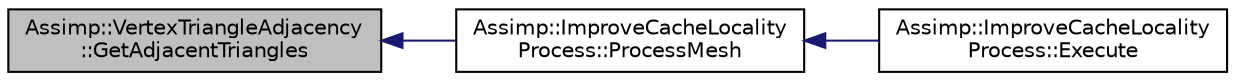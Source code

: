 digraph "Assimp::VertexTriangleAdjacency::GetAdjacentTriangles"
{
  edge [fontname="Helvetica",fontsize="10",labelfontname="Helvetica",labelfontsize="10"];
  node [fontname="Helvetica",fontsize="10",shape=record];
  rankdir="LR";
  Node1 [label="Assimp::VertexTriangleAdjacency\l::GetAdjacentTriangles",height=0.2,width=0.4,color="black", fillcolor="grey75", style="filled", fontcolor="black"];
  Node1 -> Node2 [dir="back",color="midnightblue",fontsize="10",style="solid"];
  Node2 [label="Assimp::ImproveCacheLocality\lProcess::ProcessMesh",height=0.2,width=0.4,color="black", fillcolor="white", style="filled",URL="$class_assimp_1_1_improve_cache_locality_process.html#a78286fab33f4e7ef6ab2a42b7c76e9cf"];
  Node2 -> Node3 [dir="back",color="midnightblue",fontsize="10",style="solid"];
  Node3 [label="Assimp::ImproveCacheLocality\lProcess::Execute",height=0.2,width=0.4,color="black", fillcolor="white", style="filled",URL="$class_assimp_1_1_improve_cache_locality_process.html#a00b375c4959981aa46902b4bdabf2104"];
}
